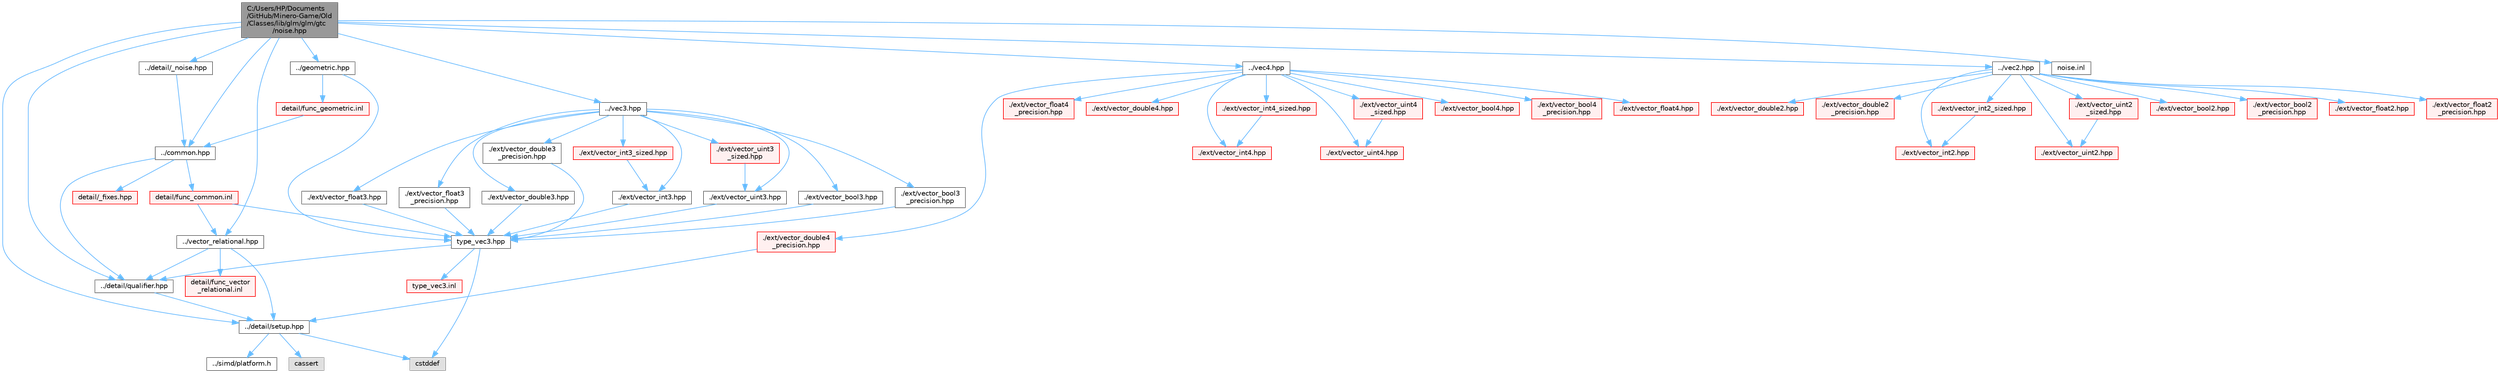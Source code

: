digraph "C:/Users/HP/Documents/GitHub/Minero-Game/Old/Classes/lib/glm/glm/gtc/noise.hpp"
{
 // LATEX_PDF_SIZE
  bgcolor="transparent";
  edge [fontname=Helvetica,fontsize=10,labelfontname=Helvetica,labelfontsize=10];
  node [fontname=Helvetica,fontsize=10,shape=box,height=0.2,width=0.4];
  Node1 [id="Node000001",label="C:/Users/HP/Documents\l/GitHub/Minero-Game/Old\l/Classes/lib/glm/glm/gtc\l/noise.hpp",height=0.2,width=0.4,color="gray40", fillcolor="grey60", style="filled", fontcolor="black",tooltip=" "];
  Node1 -> Node2 [id="edge75_Node000001_Node000002",color="steelblue1",style="solid",tooltip=" "];
  Node2 [id="Node000002",label="../detail/setup.hpp",height=0.2,width=0.4,color="grey40", fillcolor="white", style="filled",URL="$_old_2_classes_2lib_2glm_2glm_2detail_2setup_8hpp.html",tooltip=" "];
  Node2 -> Node3 [id="edge76_Node000002_Node000003",color="steelblue1",style="solid",tooltip=" "];
  Node3 [id="Node000003",label="cassert",height=0.2,width=0.4,color="grey60", fillcolor="#E0E0E0", style="filled",tooltip=" "];
  Node2 -> Node4 [id="edge77_Node000002_Node000004",color="steelblue1",style="solid",tooltip=" "];
  Node4 [id="Node000004",label="cstddef",height=0.2,width=0.4,color="grey60", fillcolor="#E0E0E0", style="filled",tooltip=" "];
  Node2 -> Node5 [id="edge78_Node000002_Node000005",color="steelblue1",style="solid",tooltip=" "];
  Node5 [id="Node000005",label="../simd/platform.h",height=0.2,width=0.4,color="grey40", fillcolor="white", style="filled",URL="$_old_2_classes_2lib_2glm_2glm_2simd_2platform_8h.html",tooltip=" "];
  Node1 -> Node6 [id="edge79_Node000001_Node000006",color="steelblue1",style="solid",tooltip=" "];
  Node6 [id="Node000006",label="../detail/qualifier.hpp",height=0.2,width=0.4,color="grey40", fillcolor="white", style="filled",URL="$_old_2_classes_2lib_2glm_2glm_2detail_2qualifier_8hpp.html",tooltip=" "];
  Node6 -> Node2 [id="edge80_Node000006_Node000002",color="steelblue1",style="solid",tooltip=" "];
  Node1 -> Node7 [id="edge81_Node000001_Node000007",color="steelblue1",style="solid",tooltip=" "];
  Node7 [id="Node000007",label="../detail/_noise.hpp",height=0.2,width=0.4,color="grey40", fillcolor="white", style="filled",URL="$_old_2_classes_2lib_2glm_2glm_2detail_2__noise_8hpp.html",tooltip=" "];
  Node7 -> Node8 [id="edge82_Node000007_Node000008",color="steelblue1",style="solid",tooltip=" "];
  Node8 [id="Node000008",label="../common.hpp",height=0.2,width=0.4,color="grey40", fillcolor="white", style="filled",URL="$_old_2_classes_2lib_2glm_2glm_2common_8hpp.html",tooltip=" "];
  Node8 -> Node6 [id="edge83_Node000008_Node000006",color="steelblue1",style="solid",tooltip=" "];
  Node8 -> Node9 [id="edge84_Node000008_Node000009",color="steelblue1",style="solid",tooltip=" "];
  Node9 [id="Node000009",label="detail/_fixes.hpp",height=0.2,width=0.4,color="red", fillcolor="#FFF0F0", style="filled",URL="$_old_2_classes_2lib_2glm_2glm_2detail_2__fixes_8hpp.html",tooltip=" "];
  Node8 -> Node11 [id="edge85_Node000008_Node000011",color="steelblue1",style="solid",tooltip=" "];
  Node11 [id="Node000011",label="detail/func_common.inl",height=0.2,width=0.4,color="red", fillcolor="#FFF0F0", style="filled",URL="$_old_2_classes_2lib_2glm_2glm_2detail_2func__common_8inl.html",tooltip=" "];
  Node11 -> Node12 [id="edge86_Node000011_Node000012",color="steelblue1",style="solid",tooltip=" "];
  Node12 [id="Node000012",label="../vector_relational.hpp",height=0.2,width=0.4,color="grey40", fillcolor="white", style="filled",URL="$_old_2_classes_2lib_2glm_2glm_2vector__relational_8hpp.html",tooltip=" "];
  Node12 -> Node6 [id="edge87_Node000012_Node000006",color="steelblue1",style="solid",tooltip=" "];
  Node12 -> Node2 [id="edge88_Node000012_Node000002",color="steelblue1",style="solid",tooltip=" "];
  Node12 -> Node13 [id="edge89_Node000012_Node000013",color="steelblue1",style="solid",tooltip=" "];
  Node13 [id="Node000013",label="detail/func_vector\l_relational.inl",height=0.2,width=0.4,color="red", fillcolor="#FFF0F0", style="filled",URL="$_old_2_classes_2lib_2glm_2glm_2detail_2func__vector__relational_8inl.html",tooltip=" "];
  Node11 -> Node22 [id="edge90_Node000011_Node000022",color="steelblue1",style="solid",tooltip=" "];
  Node22 [id="Node000022",label="type_vec3.hpp",height=0.2,width=0.4,color="grey40", fillcolor="white", style="filled",URL="$_old_2_classes_2lib_2glm_2glm_2detail_2type__vec3_8hpp.html",tooltip=" "];
  Node22 -> Node6 [id="edge91_Node000022_Node000006",color="steelblue1",style="solid",tooltip=" "];
  Node22 -> Node4 [id="edge92_Node000022_Node000004",color="steelblue1",style="solid",tooltip=" "];
  Node22 -> Node23 [id="edge93_Node000022_Node000023",color="steelblue1",style="solid",tooltip=" "];
  Node23 [id="Node000023",label="type_vec3.inl",height=0.2,width=0.4,color="red", fillcolor="#FFF0F0", style="filled",URL="$_old_2_classes_2lib_2glm_2glm_2detail_2type__vec3_8inl.html",tooltip=" "];
  Node1 -> Node27 [id="edge94_Node000001_Node000027",color="steelblue1",style="solid",tooltip=" "];
  Node27 [id="Node000027",label="../geometric.hpp",height=0.2,width=0.4,color="grey40", fillcolor="white", style="filled",URL="$_old_2_classes_2lib_2glm_2glm_2geometric_8hpp.html",tooltip=" "];
  Node27 -> Node22 [id="edge95_Node000027_Node000022",color="steelblue1",style="solid",tooltip=" "];
  Node27 -> Node28 [id="edge96_Node000027_Node000028",color="steelblue1",style="solid",tooltip=" "];
  Node28 [id="Node000028",label="detail/func_geometric.inl",height=0.2,width=0.4,color="red", fillcolor="#FFF0F0", style="filled",URL="$_old_2_classes_2lib_2glm_2glm_2detail_2func__geometric_8inl.html",tooltip=" "];
  Node28 -> Node8 [id="edge97_Node000028_Node000008",color="steelblue1",style="solid",tooltip=" "];
  Node1 -> Node8 [id="edge98_Node000001_Node000008",color="steelblue1",style="solid",tooltip=" "];
  Node1 -> Node12 [id="edge99_Node000001_Node000012",color="steelblue1",style="solid",tooltip=" "];
  Node1 -> Node31 [id="edge100_Node000001_Node000031",color="steelblue1",style="solid",tooltip=" "];
  Node31 [id="Node000031",label="../vec2.hpp",height=0.2,width=0.4,color="grey40", fillcolor="white", style="filled",URL="$_old_2_classes_2lib_2glm_2glm_2vec2_8hpp.html",tooltip=" "];
  Node31 -> Node32 [id="edge101_Node000031_Node000032",color="steelblue1",style="solid",tooltip=" "];
  Node32 [id="Node000032",label="./ext/vector_bool2.hpp",height=0.2,width=0.4,color="red", fillcolor="#FFF0F0", style="filled",URL="$_old_2_classes_2lib_2glm_2glm_2ext_2vector__bool2_8hpp.html",tooltip=" "];
  Node31 -> Node33 [id="edge102_Node000031_Node000033",color="steelblue1",style="solid",tooltip=" "];
  Node33 [id="Node000033",label="./ext/vector_bool2\l_precision.hpp",height=0.2,width=0.4,color="red", fillcolor="#FFF0F0", style="filled",URL="$_old_2_classes_2lib_2glm_2glm_2ext_2vector__bool2__precision_8hpp.html",tooltip=" "];
  Node31 -> Node34 [id="edge103_Node000031_Node000034",color="steelblue1",style="solid",tooltip=" "];
  Node34 [id="Node000034",label="./ext/vector_float2.hpp",height=0.2,width=0.4,color="red", fillcolor="#FFF0F0", style="filled",URL="$_old_2_classes_2lib_2glm_2glm_2ext_2vector__float2_8hpp.html",tooltip=" "];
  Node31 -> Node35 [id="edge104_Node000031_Node000035",color="steelblue1",style="solid",tooltip=" "];
  Node35 [id="Node000035",label="./ext/vector_float2\l_precision.hpp",height=0.2,width=0.4,color="red", fillcolor="#FFF0F0", style="filled",URL="$_old_2_classes_2lib_2glm_2glm_2ext_2vector__float2__precision_8hpp.html",tooltip=" "];
  Node31 -> Node36 [id="edge105_Node000031_Node000036",color="steelblue1",style="solid",tooltip=" "];
  Node36 [id="Node000036",label="./ext/vector_double2.hpp",height=0.2,width=0.4,color="red", fillcolor="#FFF0F0", style="filled",URL="$_old_2_classes_2lib_2glm_2glm_2ext_2vector__double2_8hpp.html",tooltip=" "];
  Node31 -> Node37 [id="edge106_Node000031_Node000037",color="steelblue1",style="solid",tooltip=" "];
  Node37 [id="Node000037",label="./ext/vector_double2\l_precision.hpp",height=0.2,width=0.4,color="red", fillcolor="#FFF0F0", style="filled",URL="$_old_2_classes_2lib_2glm_2glm_2ext_2vector__double2__precision_8hpp.html",tooltip=" "];
  Node31 -> Node38 [id="edge107_Node000031_Node000038",color="steelblue1",style="solid",tooltip=" "];
  Node38 [id="Node000038",label="./ext/vector_int2.hpp",height=0.2,width=0.4,color="red", fillcolor="#FFF0F0", style="filled",URL="$_old_2_classes_2lib_2glm_2glm_2ext_2vector__int2_8hpp.html",tooltip=" "];
  Node31 -> Node39 [id="edge108_Node000031_Node000039",color="steelblue1",style="solid",tooltip=" "];
  Node39 [id="Node000039",label="./ext/vector_int2_sized.hpp",height=0.2,width=0.4,color="red", fillcolor="#FFF0F0", style="filled",URL="$_old_2_classes_2lib_2glm_2glm_2ext_2vector__int2__sized_8hpp.html",tooltip=" "];
  Node39 -> Node38 [id="edge109_Node000039_Node000038",color="steelblue1",style="solid",tooltip=" "];
  Node31 -> Node41 [id="edge110_Node000031_Node000041",color="steelblue1",style="solid",tooltip=" "];
  Node41 [id="Node000041",label="./ext/vector_uint2.hpp",height=0.2,width=0.4,color="red", fillcolor="#FFF0F0", style="filled",URL="$_old_2_classes_2lib_2glm_2glm_2ext_2vector__uint2_8hpp.html",tooltip=" "];
  Node31 -> Node42 [id="edge111_Node000031_Node000042",color="steelblue1",style="solid",tooltip=" "];
  Node42 [id="Node000042",label="./ext/vector_uint2\l_sized.hpp",height=0.2,width=0.4,color="red", fillcolor="#FFF0F0", style="filled",URL="$_old_2_classes_2lib_2glm_2glm_2ext_2vector__uint2__sized_8hpp.html",tooltip=" "];
  Node42 -> Node41 [id="edge112_Node000042_Node000041",color="steelblue1",style="solid",tooltip=" "];
  Node1 -> Node44 [id="edge113_Node000001_Node000044",color="steelblue1",style="solid",tooltip=" "];
  Node44 [id="Node000044",label="../vec3.hpp",height=0.2,width=0.4,color="grey40", fillcolor="white", style="filled",URL="$_old_2_classes_2lib_2glm_2glm_2vec3_8hpp.html",tooltip=" "];
  Node44 -> Node45 [id="edge114_Node000044_Node000045",color="steelblue1",style="solid",tooltip=" "];
  Node45 [id="Node000045",label="./ext/vector_bool3.hpp",height=0.2,width=0.4,color="grey40", fillcolor="white", style="filled",URL="$_old_2_classes_2lib_2glm_2glm_2ext_2vector__bool3_8hpp.html",tooltip=" "];
  Node45 -> Node22 [id="edge115_Node000045_Node000022",color="steelblue1",style="solid",tooltip=" "];
  Node44 -> Node46 [id="edge116_Node000044_Node000046",color="steelblue1",style="solid",tooltip=" "];
  Node46 [id="Node000046",label="./ext/vector_bool3\l_precision.hpp",height=0.2,width=0.4,color="grey40", fillcolor="white", style="filled",URL="$_old_2_classes_2lib_2glm_2glm_2ext_2vector__bool3__precision_8hpp.html",tooltip=" "];
  Node46 -> Node22 [id="edge117_Node000046_Node000022",color="steelblue1",style="solid",tooltip=" "];
  Node44 -> Node47 [id="edge118_Node000044_Node000047",color="steelblue1",style="solid",tooltip=" "];
  Node47 [id="Node000047",label="./ext/vector_float3.hpp",height=0.2,width=0.4,color="grey40", fillcolor="white", style="filled",URL="$_old_2_classes_2lib_2glm_2glm_2ext_2vector__float3_8hpp.html",tooltip=" "];
  Node47 -> Node22 [id="edge119_Node000047_Node000022",color="steelblue1",style="solid",tooltip=" "];
  Node44 -> Node48 [id="edge120_Node000044_Node000048",color="steelblue1",style="solid",tooltip=" "];
  Node48 [id="Node000048",label="./ext/vector_float3\l_precision.hpp",height=0.2,width=0.4,color="grey40", fillcolor="white", style="filled",URL="$_old_2_classes_2lib_2glm_2glm_2ext_2vector__float3__precision_8hpp.html",tooltip=" "];
  Node48 -> Node22 [id="edge121_Node000048_Node000022",color="steelblue1",style="solid",tooltip=" "];
  Node44 -> Node49 [id="edge122_Node000044_Node000049",color="steelblue1",style="solid",tooltip=" "];
  Node49 [id="Node000049",label="./ext/vector_double3.hpp",height=0.2,width=0.4,color="grey40", fillcolor="white", style="filled",URL="$_old_2_classes_2lib_2glm_2glm_2ext_2vector__double3_8hpp.html",tooltip=" "];
  Node49 -> Node22 [id="edge123_Node000049_Node000022",color="steelblue1",style="solid",tooltip=" "];
  Node44 -> Node50 [id="edge124_Node000044_Node000050",color="steelblue1",style="solid",tooltip=" "];
  Node50 [id="Node000050",label="./ext/vector_double3\l_precision.hpp",height=0.2,width=0.4,color="grey40", fillcolor="white", style="filled",URL="$_old_2_classes_2lib_2glm_2glm_2ext_2vector__double3__precision_8hpp.html",tooltip=" "];
  Node50 -> Node22 [id="edge125_Node000050_Node000022",color="steelblue1",style="solid",tooltip=" "];
  Node44 -> Node51 [id="edge126_Node000044_Node000051",color="steelblue1",style="solid",tooltip=" "];
  Node51 [id="Node000051",label="./ext/vector_int3.hpp",height=0.2,width=0.4,color="grey40", fillcolor="white", style="filled",URL="$_old_2_classes_2lib_2glm_2glm_2ext_2vector__int3_8hpp.html",tooltip=" "];
  Node51 -> Node22 [id="edge127_Node000051_Node000022",color="steelblue1",style="solid",tooltip=" "];
  Node44 -> Node52 [id="edge128_Node000044_Node000052",color="steelblue1",style="solid",tooltip=" "];
  Node52 [id="Node000052",label="./ext/vector_int3_sized.hpp",height=0.2,width=0.4,color="red", fillcolor="#FFF0F0", style="filled",URL="$_old_2_classes_2lib_2glm_2glm_2ext_2vector__int3__sized_8hpp.html",tooltip=" "];
  Node52 -> Node51 [id="edge129_Node000052_Node000051",color="steelblue1",style="solid",tooltip=" "];
  Node44 -> Node53 [id="edge130_Node000044_Node000053",color="steelblue1",style="solid",tooltip=" "];
  Node53 [id="Node000053",label="./ext/vector_uint3.hpp",height=0.2,width=0.4,color="grey40", fillcolor="white", style="filled",URL="$_old_2_classes_2lib_2glm_2glm_2ext_2vector__uint3_8hpp.html",tooltip=" "];
  Node53 -> Node22 [id="edge131_Node000053_Node000022",color="steelblue1",style="solid",tooltip=" "];
  Node44 -> Node54 [id="edge132_Node000044_Node000054",color="steelblue1",style="solid",tooltip=" "];
  Node54 [id="Node000054",label="./ext/vector_uint3\l_sized.hpp",height=0.2,width=0.4,color="red", fillcolor="#FFF0F0", style="filled",URL="$_old_2_classes_2lib_2glm_2glm_2ext_2vector__uint3__sized_8hpp.html",tooltip=" "];
  Node54 -> Node53 [id="edge133_Node000054_Node000053",color="steelblue1",style="solid",tooltip=" "];
  Node1 -> Node55 [id="edge134_Node000001_Node000055",color="steelblue1",style="solid",tooltip=" "];
  Node55 [id="Node000055",label="../vec4.hpp",height=0.2,width=0.4,color="grey40", fillcolor="white", style="filled",URL="$_old_2_classes_2lib_2glm_2glm_2vec4_8hpp.html",tooltip=" "];
  Node55 -> Node56 [id="edge135_Node000055_Node000056",color="steelblue1",style="solid",tooltip=" "];
  Node56 [id="Node000056",label="./ext/vector_bool4.hpp",height=0.2,width=0.4,color="red", fillcolor="#FFF0F0", style="filled",URL="$_old_2_classes_2lib_2glm_2glm_2ext_2vector__bool4_8hpp.html",tooltip=" "];
  Node55 -> Node57 [id="edge136_Node000055_Node000057",color="steelblue1",style="solid",tooltip=" "];
  Node57 [id="Node000057",label="./ext/vector_bool4\l_precision.hpp",height=0.2,width=0.4,color="red", fillcolor="#FFF0F0", style="filled",URL="$_old_2_classes_2lib_2glm_2glm_2ext_2vector__bool4__precision_8hpp.html",tooltip=" "];
  Node55 -> Node58 [id="edge137_Node000055_Node000058",color="steelblue1",style="solid",tooltip=" "];
  Node58 [id="Node000058",label="./ext/vector_float4.hpp",height=0.2,width=0.4,color="red", fillcolor="#FFF0F0", style="filled",URL="$_old_2_classes_2lib_2glm_2glm_2ext_2vector__float4_8hpp.html",tooltip=" "];
  Node55 -> Node59 [id="edge138_Node000055_Node000059",color="steelblue1",style="solid",tooltip=" "];
  Node59 [id="Node000059",label="./ext/vector_float4\l_precision.hpp",height=0.2,width=0.4,color="red", fillcolor="#FFF0F0", style="filled",URL="$_old_2_classes_2lib_2glm_2glm_2ext_2vector__float4__precision_8hpp.html",tooltip=" "];
  Node55 -> Node60 [id="edge139_Node000055_Node000060",color="steelblue1",style="solid",tooltip=" "];
  Node60 [id="Node000060",label="./ext/vector_double4.hpp",height=0.2,width=0.4,color="red", fillcolor="#FFF0F0", style="filled",URL="$_old_2_classes_2lib_2glm_2glm_2ext_2vector__double4_8hpp.html",tooltip=" "];
  Node55 -> Node61 [id="edge140_Node000055_Node000061",color="steelblue1",style="solid",tooltip=" "];
  Node61 [id="Node000061",label="./ext/vector_double4\l_precision.hpp",height=0.2,width=0.4,color="red", fillcolor="#FFF0F0", style="filled",URL="$_old_2_classes_2lib_2glm_2glm_2ext_2vector__double4__precision_8hpp.html",tooltip=" "];
  Node61 -> Node2 [id="edge141_Node000061_Node000002",color="steelblue1",style="solid",tooltip=" "];
  Node55 -> Node62 [id="edge142_Node000055_Node000062",color="steelblue1",style="solid",tooltip=" "];
  Node62 [id="Node000062",label="./ext/vector_int4.hpp",height=0.2,width=0.4,color="red", fillcolor="#FFF0F0", style="filled",URL="$_old_2_classes_2lib_2glm_2glm_2ext_2vector__int4_8hpp.html",tooltip=" "];
  Node55 -> Node63 [id="edge143_Node000055_Node000063",color="steelblue1",style="solid",tooltip=" "];
  Node63 [id="Node000063",label="./ext/vector_int4_sized.hpp",height=0.2,width=0.4,color="red", fillcolor="#FFF0F0", style="filled",URL="$_old_2_classes_2lib_2glm_2glm_2ext_2vector__int4__sized_8hpp.html",tooltip=" "];
  Node63 -> Node62 [id="edge144_Node000063_Node000062",color="steelblue1",style="solid",tooltip=" "];
  Node55 -> Node64 [id="edge145_Node000055_Node000064",color="steelblue1",style="solid",tooltip=" "];
  Node64 [id="Node000064",label="./ext/vector_uint4.hpp",height=0.2,width=0.4,color="red", fillcolor="#FFF0F0", style="filled",URL="$_old_2_classes_2lib_2glm_2glm_2ext_2vector__uint4_8hpp.html",tooltip=" "];
  Node55 -> Node65 [id="edge146_Node000055_Node000065",color="steelblue1",style="solid",tooltip=" "];
  Node65 [id="Node000065",label="./ext/vector_uint4\l_sized.hpp",height=0.2,width=0.4,color="red", fillcolor="#FFF0F0", style="filled",URL="$_old_2_classes_2lib_2glm_2glm_2ext_2vector__uint4__sized_8hpp.html",tooltip=" "];
  Node65 -> Node64 [id="edge147_Node000065_Node000064",color="steelblue1",style="solid",tooltip=" "];
  Node1 -> Node66 [id="edge148_Node000001_Node000066",color="steelblue1",style="solid",tooltip=" "];
  Node66 [id="Node000066",label="noise.inl",height=0.2,width=0.4,color="grey40", fillcolor="white", style="filled",URL="$_old_2_classes_2lib_2glm_2glm_2gtc_2noise_8inl.html",tooltip=" "];
}
